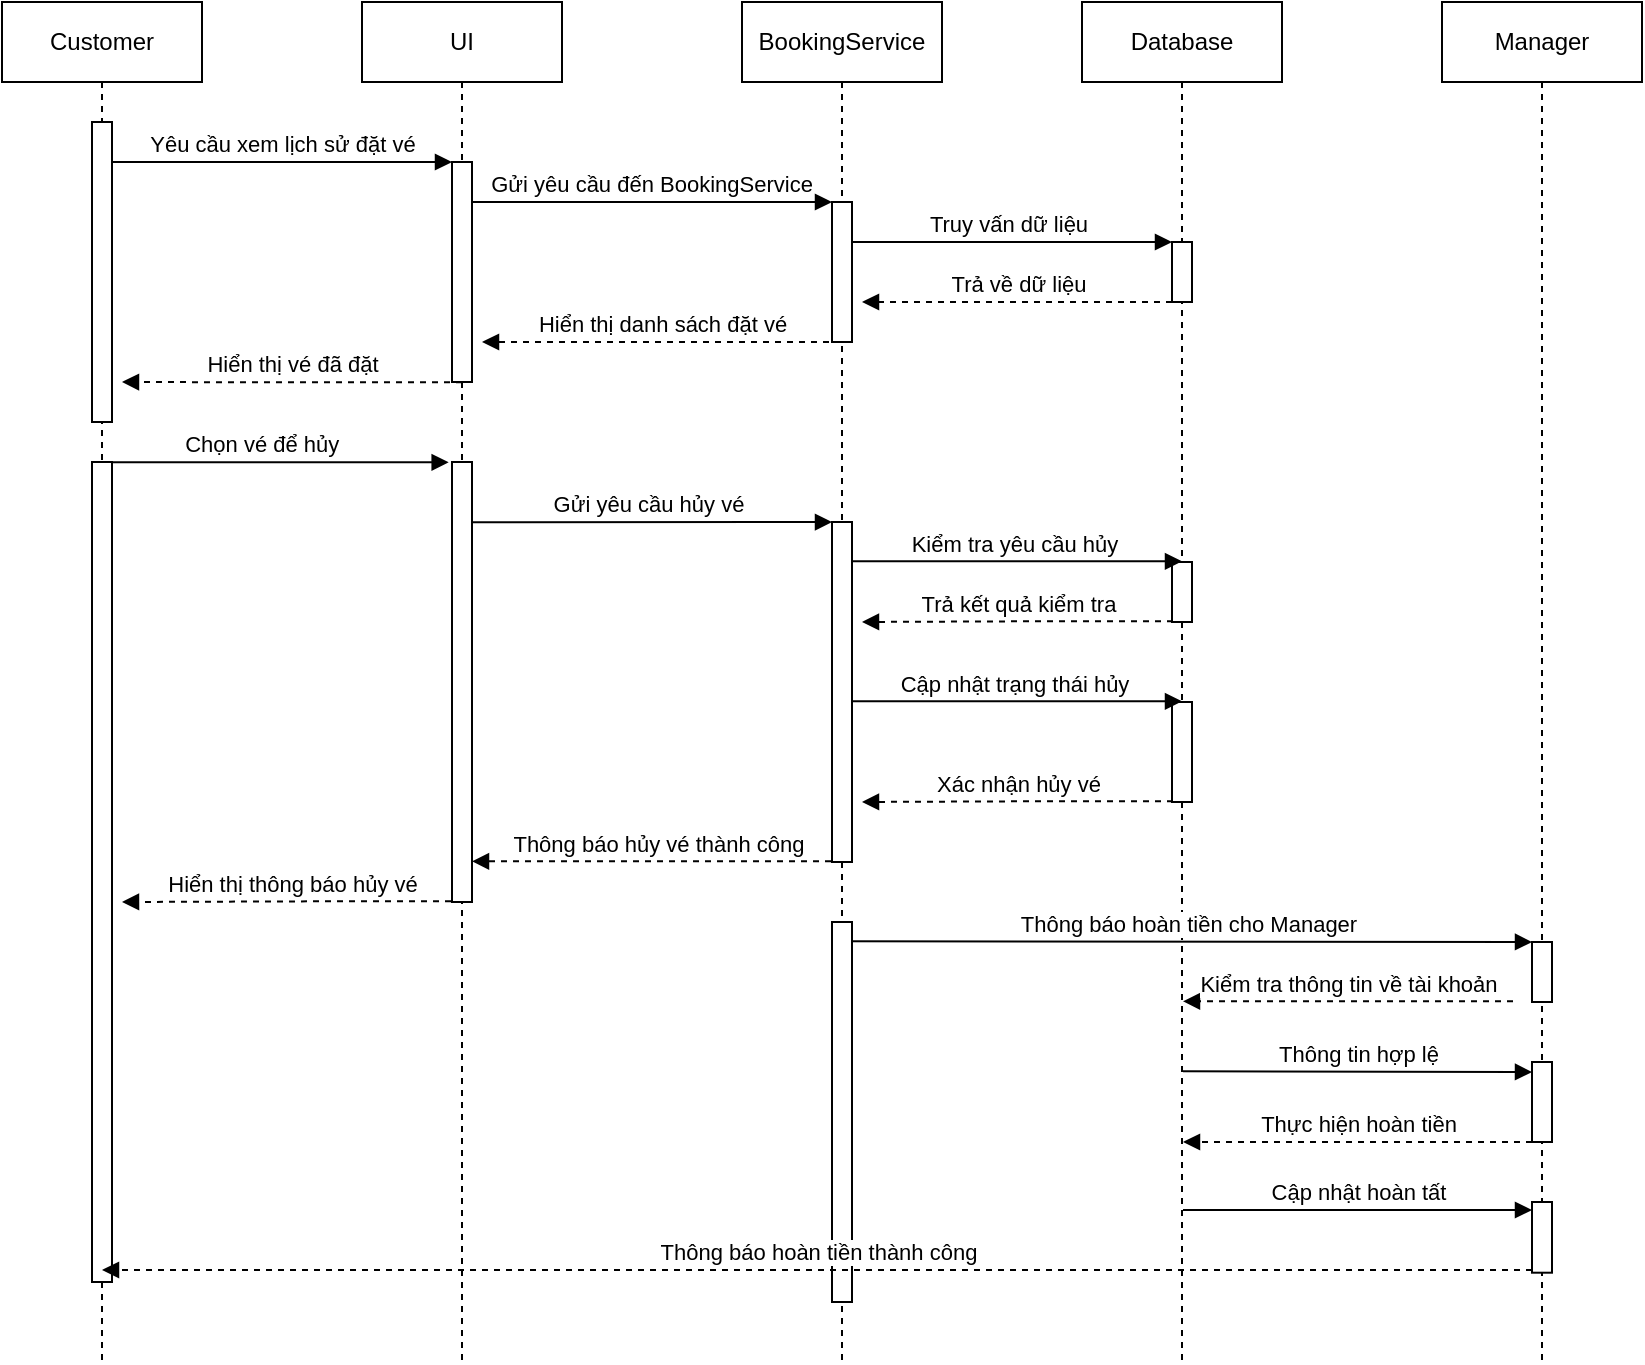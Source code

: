 <mxfile version="26.2.10">
  <diagram name="Page-1" id="2YBvvXClWsGukQMizWep">
    <mxGraphModel dx="1260" dy="661" grid="1" gridSize="10" guides="1" tooltips="1" connect="1" arrows="1" fold="1" page="1" pageScale="1" pageWidth="1200" pageHeight="1920" math="0" shadow="0">
      <root>
        <mxCell id="0" />
        <mxCell id="1" parent="0" />
        <mxCell id="aM9ryv3xv72pqoxQDRHE-1" value="Customer" style="shape=umlLifeline;perimeter=lifelinePerimeter;whiteSpace=wrap;html=1;container=0;dropTarget=0;collapsible=0;recursiveResize=0;outlineConnect=0;portConstraint=eastwest;newEdgeStyle={&quot;edgeStyle&quot;:&quot;elbowEdgeStyle&quot;,&quot;elbow&quot;:&quot;vertical&quot;,&quot;curved&quot;:0,&quot;rounded&quot;:0};" parent="1" vertex="1">
          <mxGeometry x="230" y="280" width="100" height="680" as="geometry" />
        </mxCell>
        <mxCell id="Hrz0guVu_isQYkXpJykB-1" value="" style="html=1;points=[];perimeter=orthogonalPerimeter;outlineConnect=0;targetShapes=umlLifeline;portConstraint=eastwest;newEdgeStyle={&quot;edgeStyle&quot;:&quot;elbowEdgeStyle&quot;,&quot;elbow&quot;:&quot;vertical&quot;,&quot;curved&quot;:0,&quot;rounded&quot;:0};" vertex="1" parent="aM9ryv3xv72pqoxQDRHE-1">
          <mxGeometry x="45" y="60" width="10" height="150" as="geometry" />
        </mxCell>
        <mxCell id="Hrz0guVu_isQYkXpJykB-2" value="" style="html=1;points=[];perimeter=orthogonalPerimeter;outlineConnect=0;targetShapes=umlLifeline;portConstraint=eastwest;newEdgeStyle={&quot;edgeStyle&quot;:&quot;elbowEdgeStyle&quot;,&quot;elbow&quot;:&quot;vertical&quot;,&quot;curved&quot;:0,&quot;rounded&quot;:0};" vertex="1" parent="aM9ryv3xv72pqoxQDRHE-1">
          <mxGeometry x="45" y="230" width="10" height="410" as="geometry" />
        </mxCell>
        <mxCell id="aM9ryv3xv72pqoxQDRHE-7" value="Yêu cầu xem lịch sử đặt vé" style="html=1;verticalAlign=bottom;endArrow=block;edgeStyle=elbowEdgeStyle;elbow=vertical;curved=0;rounded=0;" parent="1" edge="1" target="Hrz0guVu_isQYkXpJykB-3">
          <mxGeometry relative="1" as="geometry">
            <mxPoint x="285" y="360" as="sourcePoint" />
            <Array as="points">
              <mxPoint x="370" y="360" />
            </Array>
            <mxPoint x="450" y="360" as="targetPoint" />
          </mxGeometry>
        </mxCell>
        <mxCell id="6klqRI6nFPrTYbVZnElN-3" value="&amp;nbsp;Gửi yêu cầu đến BookingService" style="html=1;verticalAlign=bottom;endArrow=block;edgeStyle=elbowEdgeStyle;elbow=vertical;curved=0;rounded=0;" parent="1" source="aM9ryv3xv72pqoxQDRHE-5" target="Hrz0guVu_isQYkXpJykB-4" edge="1">
          <mxGeometry relative="1" as="geometry">
            <mxPoint x="470" y="380" as="sourcePoint" />
            <Array as="points">
              <mxPoint x="555" y="380" />
            </Array>
            <mxPoint x="640" y="380" as="targetPoint" />
          </mxGeometry>
        </mxCell>
        <mxCell id="eIqGMAKnwmV7QBNzQoMk-23" value="Database" style="shape=umlLifeline;perimeter=lifelinePerimeter;whiteSpace=wrap;html=1;container=0;dropTarget=0;collapsible=0;recursiveResize=0;outlineConnect=0;portConstraint=eastwest;newEdgeStyle={&quot;edgeStyle&quot;:&quot;elbowEdgeStyle&quot;,&quot;elbow&quot;:&quot;vertical&quot;,&quot;curved&quot;:0,&quot;rounded&quot;:0};" parent="1" vertex="1">
          <mxGeometry x="770" y="280" width="100" height="680" as="geometry" />
        </mxCell>
        <mxCell id="Hrz0guVu_isQYkXpJykB-5" value="" style="html=1;points=[];perimeter=orthogonalPerimeter;outlineConnect=0;targetShapes=umlLifeline;portConstraint=eastwest;newEdgeStyle={&quot;edgeStyle&quot;:&quot;elbowEdgeStyle&quot;,&quot;elbow&quot;:&quot;vertical&quot;,&quot;curved&quot;:0,&quot;rounded&quot;:0};" vertex="1" parent="eIqGMAKnwmV7QBNzQoMk-23">
          <mxGeometry x="45" y="120" width="10" height="30" as="geometry" />
        </mxCell>
        <mxCell id="Hrz0guVu_isQYkXpJykB-8" value="" style="html=1;points=[];perimeter=orthogonalPerimeter;outlineConnect=0;targetShapes=umlLifeline;portConstraint=eastwest;newEdgeStyle={&quot;edgeStyle&quot;:&quot;elbowEdgeStyle&quot;,&quot;elbow&quot;:&quot;vertical&quot;,&quot;curved&quot;:0,&quot;rounded&quot;:0};" vertex="1" parent="eIqGMAKnwmV7QBNzQoMk-23">
          <mxGeometry x="45" y="280" width="10" height="30" as="geometry" />
        </mxCell>
        <mxCell id="Hrz0guVu_isQYkXpJykB-9" value="" style="html=1;points=[];perimeter=orthogonalPerimeter;outlineConnect=0;targetShapes=umlLifeline;portConstraint=eastwest;newEdgeStyle={&quot;edgeStyle&quot;:&quot;elbowEdgeStyle&quot;,&quot;elbow&quot;:&quot;vertical&quot;,&quot;curved&quot;:0,&quot;rounded&quot;:0};" vertex="1" parent="eIqGMAKnwmV7QBNzQoMk-23">
          <mxGeometry x="45" y="350" width="10" height="50" as="geometry" />
        </mxCell>
        <mxCell id="eIqGMAKnwmV7QBNzQoMk-24" value="Truy vấn dữ liệu" style="html=1;verticalAlign=bottom;endArrow=block;edgeStyle=elbowEdgeStyle;elbow=vertical;curved=0;rounded=0;" parent="1" edge="1" target="Hrz0guVu_isQYkXpJykB-5">
          <mxGeometry relative="1" as="geometry">
            <mxPoint x="650" y="400" as="sourcePoint" />
            <Array as="points">
              <mxPoint x="735" y="400" />
            </Array>
            <mxPoint x="810" y="400" as="targetPoint" />
          </mxGeometry>
        </mxCell>
        <mxCell id="eIqGMAKnwmV7QBNzQoMk-25" value="Manager" style="shape=umlLifeline;perimeter=lifelinePerimeter;whiteSpace=wrap;html=1;container=0;dropTarget=0;collapsible=0;recursiveResize=0;outlineConnect=0;portConstraint=eastwest;newEdgeStyle={&quot;edgeStyle&quot;:&quot;elbowEdgeStyle&quot;,&quot;elbow&quot;:&quot;vertical&quot;,&quot;curved&quot;:0,&quot;rounded&quot;:0};" parent="1" vertex="1">
          <mxGeometry x="950" y="280" width="100" height="680" as="geometry" />
        </mxCell>
        <mxCell id="Hrz0guVu_isQYkXpJykB-10" value="" style="html=1;points=[];perimeter=orthogonalPerimeter;outlineConnect=0;targetShapes=umlLifeline;portConstraint=eastwest;newEdgeStyle={&quot;edgeStyle&quot;:&quot;elbowEdgeStyle&quot;,&quot;elbow&quot;:&quot;vertical&quot;,&quot;curved&quot;:0,&quot;rounded&quot;:0};" vertex="1" parent="eIqGMAKnwmV7QBNzQoMk-25">
          <mxGeometry x="45" y="470" width="10" height="30" as="geometry" />
        </mxCell>
        <mxCell id="Hrz0guVu_isQYkXpJykB-15" value="" style="html=1;points=[];perimeter=orthogonalPerimeter;outlineConnect=0;targetShapes=umlLifeline;portConstraint=eastwest;newEdgeStyle={&quot;edgeStyle&quot;:&quot;elbowEdgeStyle&quot;,&quot;elbow&quot;:&quot;vertical&quot;,&quot;curved&quot;:0,&quot;rounded&quot;:0};" vertex="1" parent="eIqGMAKnwmV7QBNzQoMk-25">
          <mxGeometry x="45" y="530" width="10" height="40" as="geometry" />
        </mxCell>
        <mxCell id="eIqGMAKnwmV7QBNzQoMk-27" value="Trả về dữ liệu" style="html=1;verticalAlign=bottom;endArrow=block;edgeStyle=elbowEdgeStyle;elbow=horizontal;curved=0;rounded=0;dashed=1;" parent="1" edge="1">
          <mxGeometry relative="1" as="geometry">
            <mxPoint x="815" y="430" as="sourcePoint" />
            <Array as="points">
              <mxPoint x="740" y="430" />
            </Array>
            <mxPoint x="660" y="430" as="targetPoint" />
          </mxGeometry>
        </mxCell>
        <mxCell id="eIqGMAKnwmV7QBNzQoMk-28" value="Hiển thị danh sách đặt vé" style="html=1;verticalAlign=bottom;endArrow=block;edgeStyle=elbowEdgeStyle;elbow=horizontal;curved=0;rounded=0;dashed=1;" parent="1" edge="1">
          <mxGeometry relative="1" as="geometry">
            <mxPoint x="649.5" y="450" as="sourcePoint" />
            <Array as="points">
              <mxPoint x="570" y="450" />
            </Array>
            <mxPoint x="470" y="450" as="targetPoint" />
          </mxGeometry>
        </mxCell>
        <mxCell id="eIqGMAKnwmV7QBNzQoMk-29" value="Hiển thị vé đã đặt" style="html=1;verticalAlign=bottom;endArrow=block;edgeStyle=elbowEdgeStyle;elbow=horizontal;curved=0;rounded=0;dashed=1;" parent="1" edge="1">
          <mxGeometry relative="1" as="geometry">
            <mxPoint x="460" y="470.18" as="sourcePoint" />
            <Array as="points">
              <mxPoint x="391" y="470.18" />
            </Array>
            <mxPoint x="290" y="470" as="targetPoint" />
          </mxGeometry>
        </mxCell>
        <mxCell id="eIqGMAKnwmV7QBNzQoMk-30" value="Chọn vé để hủy&lt;span style=&quot;white-space: pre;&quot;&gt;&#x9;&lt;/span&gt;" style="html=1;verticalAlign=bottom;endArrow=block;edgeStyle=elbowEdgeStyle;elbow=vertical;curved=0;rounded=0;entryX=-0.167;entryY=0.005;entryDx=0;entryDy=0;entryPerimeter=0;" parent="1" edge="1" target="Hrz0guVu_isQYkXpJykB-6" source="Hrz0guVu_isQYkXpJykB-2">
          <mxGeometry relative="1" as="geometry">
            <mxPoint x="290" y="510.18" as="sourcePoint" />
            <Array as="points">
              <mxPoint x="375" y="510.18" />
            </Array>
            <mxPoint x="460" y="510.18" as="targetPoint" />
          </mxGeometry>
        </mxCell>
        <mxCell id="eIqGMAKnwmV7QBNzQoMk-31" value="Gửi yêu cầu hủy vé" style="html=1;verticalAlign=bottom;endArrow=block;edgeStyle=elbowEdgeStyle;elbow=vertical;curved=0;rounded=0;" parent="1" target="Hrz0guVu_isQYkXpJykB-7" edge="1">
          <mxGeometry relative="1" as="geometry">
            <mxPoint x="460.5" y="540.18" as="sourcePoint" />
            <Array as="points">
              <mxPoint x="650" y="540" />
            </Array>
            <mxPoint x="640" y="540" as="targetPoint" />
          </mxGeometry>
        </mxCell>
        <mxCell id="eIqGMAKnwmV7QBNzQoMk-32" value="Kiểm tra yêu cầu hủy" style="html=1;verticalAlign=bottom;endArrow=block;edgeStyle=elbowEdgeStyle;elbow=vertical;curved=0;rounded=0;" parent="1" edge="1">
          <mxGeometry relative="1" as="geometry">
            <mxPoint x="650.5" y="559.65" as="sourcePoint" />
            <Array as="points">
              <mxPoint x="735.5" y="559.65" />
            </Array>
            <mxPoint x="820" y="560" as="targetPoint" />
          </mxGeometry>
        </mxCell>
        <mxCell id="eIqGMAKnwmV7QBNzQoMk-33" value="Trả kết quả kiểm tra" style="html=1;verticalAlign=bottom;endArrow=block;edgeStyle=elbowEdgeStyle;elbow=horizontal;curved=0;rounded=0;dashed=1;" parent="1" edge="1">
          <mxGeometry relative="1" as="geometry">
            <mxPoint x="815.5" y="589.65" as="sourcePoint" />
            <Array as="points">
              <mxPoint x="740.5" y="589.65" />
            </Array>
            <mxPoint x="660" y="590" as="targetPoint" />
          </mxGeometry>
        </mxCell>
        <mxCell id="eIqGMAKnwmV7QBNzQoMk-34" value="Cập nhật trạng thái hủy" style="html=1;verticalAlign=bottom;endArrow=block;edgeStyle=elbowEdgeStyle;elbow=vertical;curved=0;rounded=0;" parent="1" edge="1" target="Hrz0guVu_isQYkXpJykB-9">
          <mxGeometry relative="1" as="geometry">
            <mxPoint x="650.5" y="629.65" as="sourcePoint" />
            <Array as="points">
              <mxPoint x="735.5" y="629.65" />
            </Array>
            <mxPoint x="810" y="630" as="targetPoint" />
          </mxGeometry>
        </mxCell>
        <mxCell id="eIqGMAKnwmV7QBNzQoMk-36" value="Xác nhận hủy vé" style="html=1;verticalAlign=bottom;endArrow=block;edgeStyle=elbowEdgeStyle;elbow=horizontal;curved=0;rounded=0;dashed=1;" parent="1" edge="1">
          <mxGeometry relative="1" as="geometry">
            <mxPoint x="815.5" y="679.65" as="sourcePoint" />
            <Array as="points">
              <mxPoint x="740.5" y="679.65" />
            </Array>
            <mxPoint x="660" y="680" as="targetPoint" />
          </mxGeometry>
        </mxCell>
        <mxCell id="eIqGMAKnwmV7QBNzQoMk-37" value="Kiểm tra thông tin về tài khoản" style="html=1;verticalAlign=bottom;endArrow=block;edgeStyle=elbowEdgeStyle;elbow=horizontal;curved=0;rounded=0;dashed=1;" parent="1" edge="1">
          <mxGeometry relative="1" as="geometry">
            <mxPoint x="985.5" y="779.65" as="sourcePoint" />
            <Array as="points">
              <mxPoint x="910.5" y="779.65" />
            </Array>
            <mxPoint x="820.5" y="779.65" as="targetPoint" />
          </mxGeometry>
        </mxCell>
        <mxCell id="eIqGMAKnwmV7QBNzQoMk-38" value="Thông báo hủy vé thành công" style="html=1;verticalAlign=bottom;endArrow=block;edgeStyle=elbowEdgeStyle;elbow=horizontal;curved=0;rounded=0;dashed=1;" parent="1" edge="1" target="Hrz0guVu_isQYkXpJykB-6">
          <mxGeometry relative="1" as="geometry">
            <mxPoint x="650.5" y="709.65" as="sourcePoint" />
            <Array as="points">
              <mxPoint x="570.5" y="709.65" />
            </Array>
            <mxPoint x="460.5" y="709.65" as="targetPoint" />
          </mxGeometry>
        </mxCell>
        <mxCell id="eIqGMAKnwmV7QBNzQoMk-39" value="Hiển thị thông báo hủy vé" style="html=1;verticalAlign=bottom;endArrow=block;edgeStyle=elbowEdgeStyle;elbow=horizontal;curved=0;rounded=0;dashed=1;" parent="1" edge="1">
          <mxGeometry relative="1" as="geometry">
            <mxPoint x="460.5" y="729.65" as="sourcePoint" />
            <Array as="points">
              <mxPoint x="391.5" y="729.65" />
            </Array>
            <mxPoint x="290" y="730" as="targetPoint" />
          </mxGeometry>
        </mxCell>
        <mxCell id="eIqGMAKnwmV7QBNzQoMk-40" value="Thông báo hoàn tiền cho Manager" style="html=1;verticalAlign=bottom;endArrow=block;edgeStyle=elbowEdgeStyle;elbow=vertical;curved=0;rounded=0;" parent="1" target="Hrz0guVu_isQYkXpJykB-10" edge="1">
          <mxGeometry relative="1" as="geometry">
            <mxPoint x="650.5" y="749.65" as="sourcePoint" />
            <Array as="points">
              <mxPoint x="990" y="750" />
            </Array>
            <mxPoint x="980" y="750" as="targetPoint" />
          </mxGeometry>
        </mxCell>
        <mxCell id="eIqGMAKnwmV7QBNzQoMk-41" value="Thông tin hợp lệ" style="html=1;verticalAlign=bottom;endArrow=block;edgeStyle=elbowEdgeStyle;elbow=vertical;curved=0;rounded=0;" parent="1" edge="1" target="Hrz0guVu_isQYkXpJykB-15">
          <mxGeometry relative="1" as="geometry">
            <mxPoint x="820.5" y="814.65" as="sourcePoint" />
            <Array as="points">
              <mxPoint x="970" y="815" />
            </Array>
            <mxPoint x="990" y="815" as="targetPoint" />
          </mxGeometry>
        </mxCell>
        <mxCell id="eIqGMAKnwmV7QBNzQoMk-42" value="Thực hiện hoàn tiền" style="html=1;verticalAlign=bottom;endArrow=block;edgeStyle=elbowEdgeStyle;elbow=horizontal;curved=0;rounded=0;dashed=1;" parent="1" edge="1" source="Hrz0guVu_isQYkXpJykB-15">
          <mxGeometry relative="1" as="geometry">
            <mxPoint x="985.5" y="850" as="sourcePoint" />
            <Array as="points">
              <mxPoint x="910.5" y="850" />
            </Array>
            <mxPoint x="820.5" y="850" as="targetPoint" />
          </mxGeometry>
        </mxCell>
        <mxCell id="Hrz0guVu_isQYkXpJykB-12" value="" style="html=1;points=[];perimeter=orthogonalPerimeter;outlineConnect=0;targetShapes=umlLifeline;portConstraint=eastwest;newEdgeStyle={&quot;edgeStyle&quot;:&quot;elbowEdgeStyle&quot;,&quot;elbow&quot;:&quot;vertical&quot;,&quot;curved&quot;:0,&quot;rounded&quot;:0};" vertex="1" parent="1">
          <mxGeometry x="995" y="880" width="10" height="35.35" as="geometry" />
        </mxCell>
        <mxCell id="aM9ryv3xv72pqoxQDRHE-5" value="UI" style="shape=umlLifeline;perimeter=lifelinePerimeter;whiteSpace=wrap;html=1;container=0;dropTarget=0;collapsible=0;recursiveResize=0;outlineConnect=0;portConstraint=eastwest;newEdgeStyle={&quot;edgeStyle&quot;:&quot;elbowEdgeStyle&quot;,&quot;elbow&quot;:&quot;vertical&quot;,&quot;curved&quot;:0,&quot;rounded&quot;:0};" parent="1" vertex="1">
          <mxGeometry x="410" y="280" width="100" height="680" as="geometry" />
        </mxCell>
        <mxCell id="Hrz0guVu_isQYkXpJykB-3" value="" style="html=1;points=[];perimeter=orthogonalPerimeter;outlineConnect=0;targetShapes=umlLifeline;portConstraint=eastwest;newEdgeStyle={&quot;edgeStyle&quot;:&quot;elbowEdgeStyle&quot;,&quot;elbow&quot;:&quot;vertical&quot;,&quot;curved&quot;:0,&quot;rounded&quot;:0};" vertex="1" parent="aM9ryv3xv72pqoxQDRHE-5">
          <mxGeometry x="45" y="80" width="10" height="110" as="geometry" />
        </mxCell>
        <mxCell id="Hrz0guVu_isQYkXpJykB-6" value="" style="html=1;points=[];perimeter=orthogonalPerimeter;outlineConnect=0;targetShapes=umlLifeline;portConstraint=eastwest;newEdgeStyle={&quot;edgeStyle&quot;:&quot;elbowEdgeStyle&quot;,&quot;elbow&quot;:&quot;vertical&quot;,&quot;curved&quot;:0,&quot;rounded&quot;:0};" vertex="1" parent="aM9ryv3xv72pqoxQDRHE-5">
          <mxGeometry x="45" y="230" width="10" height="220" as="geometry" />
        </mxCell>
        <mxCell id="eIqGMAKnwmV7QBNzQoMk-21" value="BookingService" style="shape=umlLifeline;perimeter=lifelinePerimeter;whiteSpace=wrap;html=1;container=0;dropTarget=0;collapsible=0;recursiveResize=0;outlineConnect=0;portConstraint=eastwest;newEdgeStyle={&quot;edgeStyle&quot;:&quot;elbowEdgeStyle&quot;,&quot;elbow&quot;:&quot;vertical&quot;,&quot;curved&quot;:0,&quot;rounded&quot;:0};" parent="1" vertex="1">
          <mxGeometry x="600" y="280" width="100" height="680" as="geometry" />
        </mxCell>
        <mxCell id="Hrz0guVu_isQYkXpJykB-4" value="" style="html=1;points=[];perimeter=orthogonalPerimeter;outlineConnect=0;targetShapes=umlLifeline;portConstraint=eastwest;newEdgeStyle={&quot;edgeStyle&quot;:&quot;elbowEdgeStyle&quot;,&quot;elbow&quot;:&quot;vertical&quot;,&quot;curved&quot;:0,&quot;rounded&quot;:0};" vertex="1" parent="eIqGMAKnwmV7QBNzQoMk-21">
          <mxGeometry x="45" y="100" width="10" height="70" as="geometry" />
        </mxCell>
        <mxCell id="Hrz0guVu_isQYkXpJykB-7" value="" style="html=1;points=[];perimeter=orthogonalPerimeter;outlineConnect=0;targetShapes=umlLifeline;portConstraint=eastwest;newEdgeStyle={&quot;edgeStyle&quot;:&quot;elbowEdgeStyle&quot;,&quot;elbow&quot;:&quot;vertical&quot;,&quot;curved&quot;:0,&quot;rounded&quot;:0};" vertex="1" parent="eIqGMAKnwmV7QBNzQoMk-21">
          <mxGeometry x="45" y="260" width="10" height="170" as="geometry" />
        </mxCell>
        <mxCell id="Hrz0guVu_isQYkXpJykB-14" value="" style="html=1;points=[];perimeter=orthogonalPerimeter;outlineConnect=0;targetShapes=umlLifeline;portConstraint=eastwest;newEdgeStyle={&quot;edgeStyle&quot;:&quot;elbowEdgeStyle&quot;,&quot;elbow&quot;:&quot;vertical&quot;,&quot;curved&quot;:0,&quot;rounded&quot;:0};" vertex="1" parent="eIqGMAKnwmV7QBNzQoMk-21">
          <mxGeometry x="45" y="460" width="10" height="190" as="geometry" />
        </mxCell>
        <mxCell id="eIqGMAKnwmV7QBNzQoMk-44" value="Thông báo hoàn tiền thành công" style="html=1;verticalAlign=bottom;endArrow=block;edgeStyle=elbowEdgeStyle;elbow=horizontal;curved=0;rounded=0;dashed=1;" parent="1" source="Hrz0guVu_isQYkXpJykB-12" edge="1">
          <mxGeometry relative="1" as="geometry">
            <mxPoint x="990" y="914" as="sourcePoint" />
            <Array as="points">
              <mxPoint x="910.5" y="914" />
            </Array>
            <mxPoint x="280" y="914" as="targetPoint" />
          </mxGeometry>
        </mxCell>
        <mxCell id="eIqGMAKnwmV7QBNzQoMk-43" value="Cập nhật hoàn tất" style="html=1;verticalAlign=bottom;endArrow=block;edgeStyle=elbowEdgeStyle;elbow=vertical;curved=0;rounded=0;" parent="1" edge="1" target="Hrz0guVu_isQYkXpJykB-12">
          <mxGeometry relative="1" as="geometry">
            <mxPoint x="820.5" y="884" as="sourcePoint" />
            <Array as="points" />
            <mxPoint x="990" y="884" as="targetPoint" />
          </mxGeometry>
        </mxCell>
      </root>
    </mxGraphModel>
  </diagram>
</mxfile>
